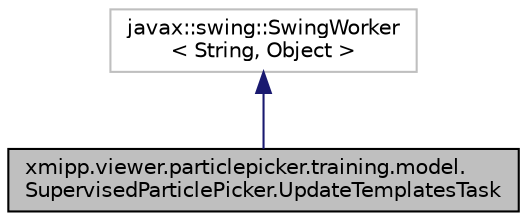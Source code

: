 digraph "xmipp.viewer.particlepicker.training.model.SupervisedParticlePicker.UpdateTemplatesTask"
{
  edge [fontname="Helvetica",fontsize="10",labelfontname="Helvetica",labelfontsize="10"];
  node [fontname="Helvetica",fontsize="10",shape=record];
  Node0 [label="xmipp.viewer.particlepicker.training.model.\lSupervisedParticlePicker.UpdateTemplatesTask",height=0.2,width=0.4,color="black", fillcolor="grey75", style="filled", fontcolor="black"];
  Node1 -> Node0 [dir="back",color="midnightblue",fontsize="10",style="solid",fontname="Helvetica"];
  Node1 [label="javax::swing::SwingWorker\l\< String, Object \>",height=0.2,width=0.4,color="grey75", fillcolor="white", style="filled"];
}
